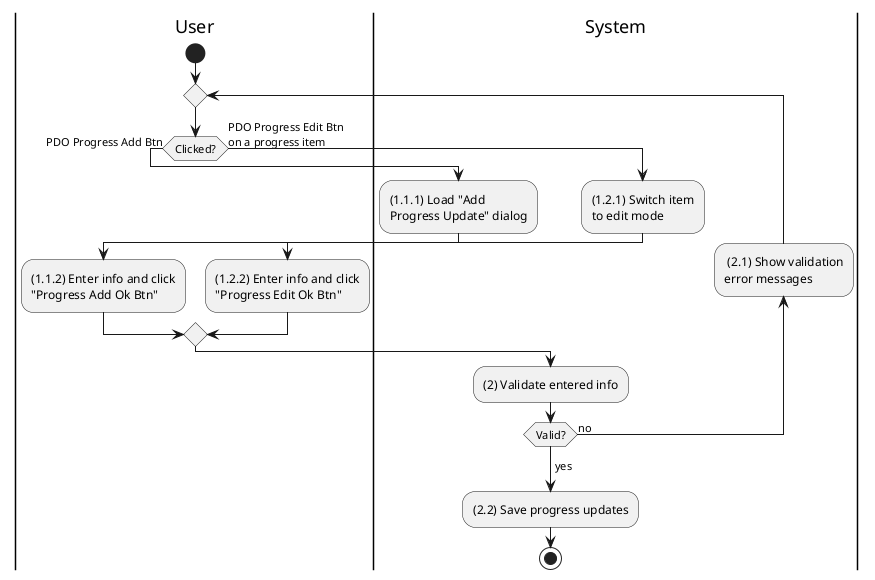 @startuml production-order-update-progress
|u|User
|s|System

|u|
start
repeat
    if (Clicked?) then (PDO Progress Add Btn)
        |s|
        :(1.1.1) Load "Add\nProgress Update" dialog;
        |u|
        :(1.1.2) Enter info and click\n"Progress Add Ok Btn";
    else (PDO Progress Edit Btn\non a progress item)
        |s|
        :(1.2.1) Switch item\nto edit mode;
        |u|
        :(1.2.2) Enter info and click\n"Progress Edit Ok Btn";
    endif
    |s|
    :(2) Validate entered info;
    backward: (2.1) Show validation\nerror messages;
repeat while (Valid?) is (no)
->yes;
:(2.2) Save progress updates;
stop
@enduml